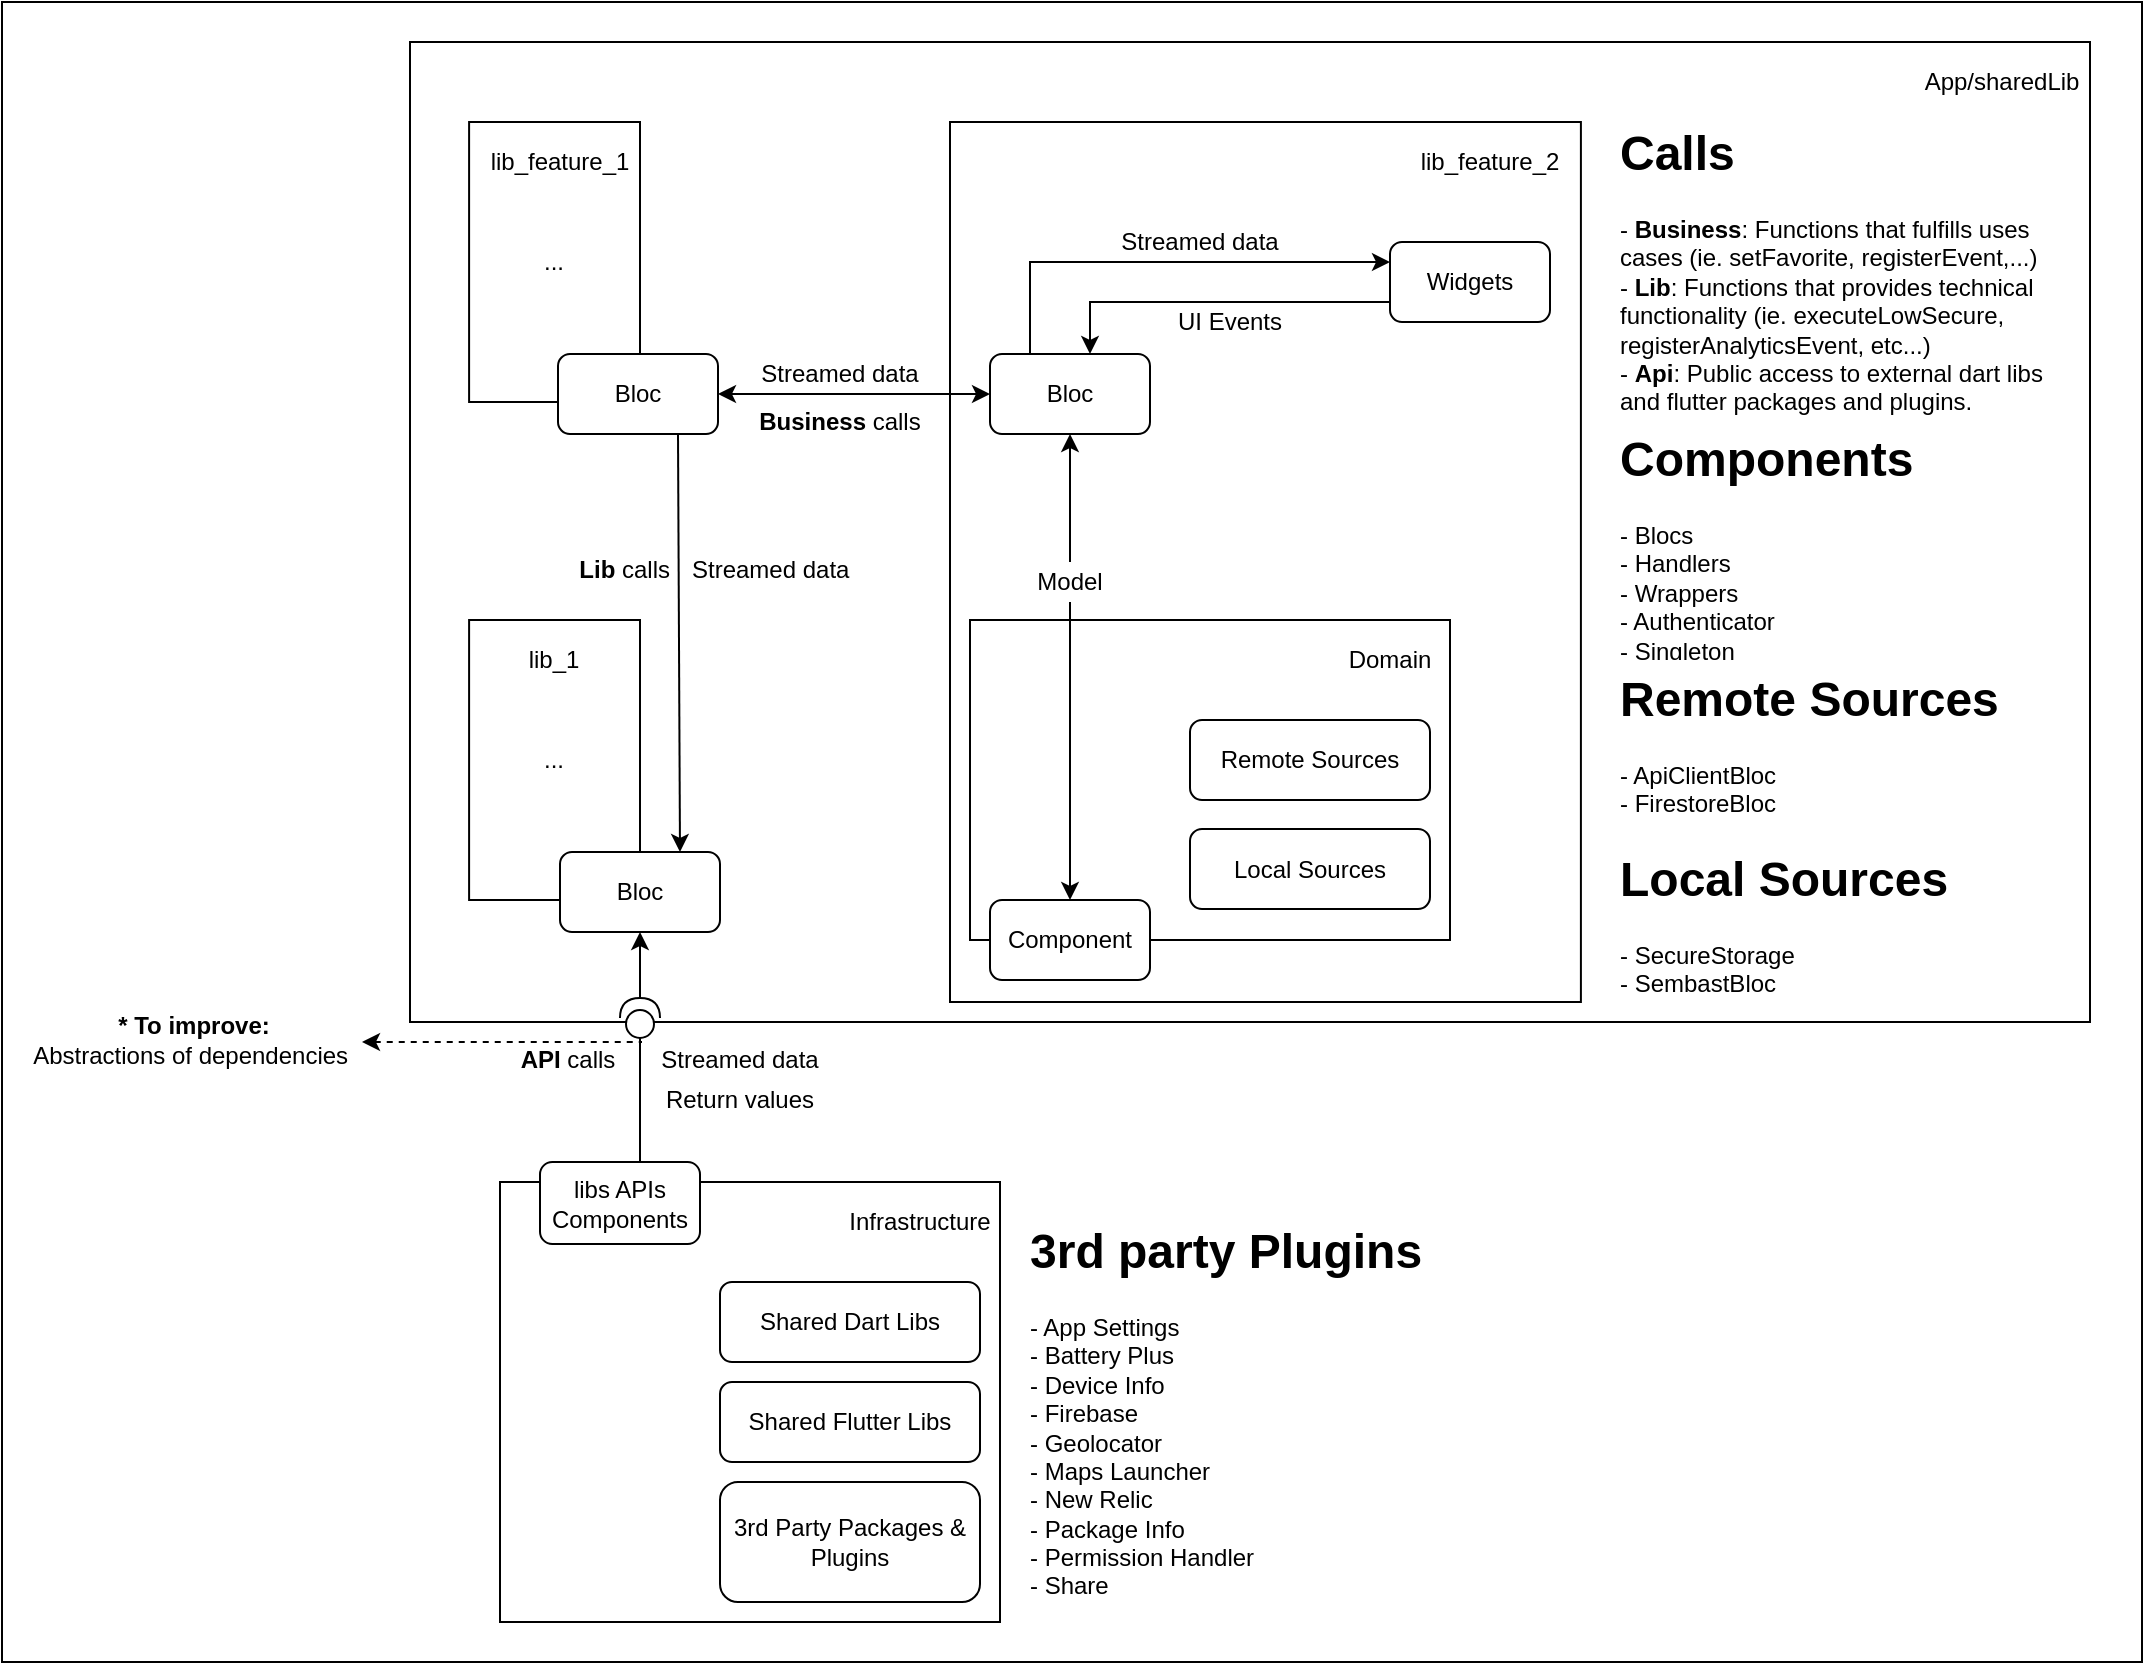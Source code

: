 <mxfile version="14.7.4" type="embed"><diagram id="4-e58gbuPhO6_fKOoZB5" name="Ref Architecture"><mxGraphModel dx="1088" dy="942" grid="1" gridSize="10" guides="1" tooltips="1" connect="1" arrows="1" fold="1" page="1" pageScale="1" pageWidth="850" pageHeight="1100" math="0" shadow="0"><root><mxCell id="0"/><mxCell id="1" parent="0"/><mxCell id="78Erv3dyEURbthFnPAco-1" value="" style="rounded=0;whiteSpace=wrap;html=1;" parent="1" vertex="1"><mxGeometry x="390" y="240" width="230" height="115" as="geometry"/></mxCell><mxCell id="78Erv3dyEURbthFnPAco-2" value="UI" style="text;html=1;strokeColor=none;fillColor=none;align=center;verticalAlign=middle;whiteSpace=wrap;rounded=0;" parent="1" vertex="1"><mxGeometry x="570" y="240" width="60" height="30" as="geometry"/></mxCell><mxCell id="QhRMwRrf64sF-K7vbuwG-1" value="" style="rounded=0;whiteSpace=wrap;html=1;sketch=0;" parent="1" vertex="1"><mxGeometry x="210" y="160" width="1070" height="830" as="geometry"/></mxCell><mxCell id="QhRMwRrf64sF-K7vbuwG-2" value="" style="rounded=0;whiteSpace=wrap;html=1;" parent="1" vertex="1"><mxGeometry x="414" y="180" width="840" height="490" as="geometry"/></mxCell><mxCell id="QhRMwRrf64sF-K7vbuwG-3" value="" style="rounded=0;whiteSpace=wrap;html=1;" parent="1" vertex="1"><mxGeometry x="459" y="750" width="250" height="220" as="geometry"/></mxCell><mxCell id="QhRMwRrf64sF-K7vbuwG-4" value="" style="rounded=0;whiteSpace=wrap;html=1;" parent="1" vertex="1"><mxGeometry x="684" y="220" width="315.45" height="440" as="geometry"/></mxCell><mxCell id="QhRMwRrf64sF-K7vbuwG-5" value="lib_feature_2" style="text;html=1;strokeColor=none;fillColor=none;align=center;verticalAlign=middle;whiteSpace=wrap;rounded=0;" parent="1" vertex="1"><mxGeometry x="934" y="230" width="40" height="20" as="geometry"/></mxCell><mxCell id="QhRMwRrf64sF-K7vbuwG-6" value="Bloc" style="rounded=1;whiteSpace=wrap;html=1;" parent="1" vertex="1"><mxGeometry x="704" y="336" width="80" height="40" as="geometry"/></mxCell><mxCell id="QhRMwRrf64sF-K7vbuwG-7" value="Widgets" style="rounded=1;whiteSpace=wrap;html=1;" parent="1" vertex="1"><mxGeometry x="904" y="280" width="80" height="40" as="geometry"/></mxCell><mxCell id="QhRMwRrf64sF-K7vbuwG-8" value="" style="rounded=0;whiteSpace=wrap;html=1;" parent="1" vertex="1"><mxGeometry x="694" y="469" width="240" height="160" as="geometry"/></mxCell><mxCell id="QhRMwRrf64sF-K7vbuwG-9" value="Domain" style="text;html=1;strokeColor=none;fillColor=none;align=center;verticalAlign=middle;whiteSpace=wrap;rounded=0;" parent="1" vertex="1"><mxGeometry x="884" y="479" width="40" height="20" as="geometry"/></mxCell><mxCell id="QhRMwRrf64sF-K7vbuwG-10" value="Component" style="rounded=1;whiteSpace=wrap;html=1;" parent="1" vertex="1"><mxGeometry x="704" y="609" width="80" height="40" as="geometry"/></mxCell><mxCell id="QhRMwRrf64sF-K7vbuwG-11" value="&lt;h1&gt;Components&lt;/h1&gt;&lt;div&gt;- Blocs&lt;/div&gt;&lt;div&gt;- Handlers&lt;/div&gt;&lt;div&gt;- Wrappers&lt;br&gt;&lt;/div&gt;&lt;div&gt;- Authenticator&lt;/div&gt;&lt;div&gt;- Singleton&lt;/div&gt;" style="text;html=1;strokeColor=none;fillColor=none;spacing=5;spacingTop=-20;whiteSpace=wrap;overflow=hidden;rounded=0;" parent="1" vertex="1"><mxGeometry x="1014" y="369" width="160" height="120" as="geometry"/></mxCell><mxCell id="QhRMwRrf64sF-K7vbuwG-12" value="" style="endArrow=classic;startArrow=none;html=1;exitX=0.25;exitY=0;exitDx=0;exitDy=0;entryX=0;entryY=0.25;entryDx=0;entryDy=0;rounded=0;startFill=0;" parent="1" source="QhRMwRrf64sF-K7vbuwG-6" target="QhRMwRrf64sF-K7vbuwG-7" edge="1"><mxGeometry width="50" height="50" relative="1" as="geometry"><mxPoint x="744" y="480" as="sourcePoint"/><mxPoint x="794" y="430" as="targetPoint"/><Array as="points"><mxPoint x="724" y="290"/></Array></mxGeometry></mxCell><mxCell id="QhRMwRrf64sF-K7vbuwG-13" value="" style="endArrow=classic;html=1;entryX=0.625;entryY=0;entryDx=0;entryDy=0;entryPerimeter=0;exitX=0;exitY=0.75;exitDx=0;exitDy=0;rounded=0;" parent="1" source="QhRMwRrf64sF-K7vbuwG-7" target="QhRMwRrf64sF-K7vbuwG-6" edge="1"><mxGeometry width="50" height="50" relative="1" as="geometry"><mxPoint x="744" y="480" as="sourcePoint"/><mxPoint x="794" y="430" as="targetPoint"/><Array as="points"><mxPoint x="754" y="310"/></Array></mxGeometry></mxCell><mxCell id="QhRMwRrf64sF-K7vbuwG-14" value="UI Events" style="text;html=1;strokeColor=none;fillColor=none;align=center;verticalAlign=middle;whiteSpace=wrap;rounded=0;" parent="1" vertex="1"><mxGeometry x="794" y="310" width="60" height="20" as="geometry"/></mxCell><mxCell id="QhRMwRrf64sF-K7vbuwG-15" value="Streamed data" style="text;html=1;strokeColor=none;fillColor=none;align=center;verticalAlign=middle;whiteSpace=wrap;rounded=0;" parent="1" vertex="1"><mxGeometry x="764" y="270" width="90" height="20" as="geometry"/></mxCell><mxCell id="QhRMwRrf64sF-K7vbuwG-16" value="Model" style="text;html=1;strokeColor=none;fillColor=none;align=center;verticalAlign=middle;whiteSpace=wrap;rounded=0;" parent="1" vertex="1"><mxGeometry x="714" y="440" width="60" height="20" as="geometry"/></mxCell><mxCell id="QhRMwRrf64sF-K7vbuwG-17" value="" style="endArrow=classic;html=1;entryX=0.5;entryY=1;entryDx=0;entryDy=0;" parent="1" target="QhRMwRrf64sF-K7vbuwG-6" edge="1"><mxGeometry width="50" height="50" relative="1" as="geometry"><mxPoint x="744" y="440" as="sourcePoint"/><mxPoint x="804" y="410" as="targetPoint"/></mxGeometry></mxCell><mxCell id="QhRMwRrf64sF-K7vbuwG-18" value="" style="endArrow=classic;html=1;entryX=0.5;entryY=0;entryDx=0;entryDy=0;" parent="1" target="QhRMwRrf64sF-K7vbuwG-10" edge="1"><mxGeometry width="50" height="50" relative="1" as="geometry"><mxPoint x="744" y="460" as="sourcePoint"/><mxPoint x="754" y="379" as="targetPoint"/></mxGeometry></mxCell><mxCell id="QhRMwRrf64sF-K7vbuwG-19" value="Remote Sources" style="rounded=1;whiteSpace=wrap;html=1;" parent="1" vertex="1"><mxGeometry x="804" y="519" width="120" height="40" as="geometry"/></mxCell><mxCell id="QhRMwRrf64sF-K7vbuwG-20" value="Local Sources" style="rounded=1;whiteSpace=wrap;html=1;" parent="1" vertex="1"><mxGeometry x="804" y="573.5" width="120" height="40" as="geometry"/></mxCell><mxCell id="QhRMwRrf64sF-K7vbuwG-21" value="&lt;h1&gt;Remote Sources&lt;/h1&gt;&lt;div&gt;- ApiClientBloc&lt;/div&gt;&lt;div&gt;- FirestoreBloc&lt;/div&gt;" style="text;html=1;strokeColor=none;fillColor=none;spacing=5;spacingTop=-20;whiteSpace=wrap;overflow=hidden;rounded=0;" parent="1" vertex="1"><mxGeometry x="1014" y="489" width="200" height="100" as="geometry"/></mxCell><mxCell id="QhRMwRrf64sF-K7vbuwG-22" value="&lt;h1&gt;Local Sources&lt;/h1&gt;&lt;div&gt;- SecureStorage&lt;/div&gt;&lt;div&gt;- SembastBloc&lt;/div&gt;" style="text;html=1;strokeColor=none;fillColor=none;spacing=5;spacingTop=-20;whiteSpace=wrap;overflow=hidden;rounded=0;" parent="1" vertex="1"><mxGeometry x="1014" y="579" width="200" height="100" as="geometry"/></mxCell><mxCell id="QhRMwRrf64sF-K7vbuwG-23" value="Infrastructure" style="text;html=1;strokeColor=none;fillColor=none;align=center;verticalAlign=middle;whiteSpace=wrap;rounded=0;" parent="1" vertex="1"><mxGeometry x="649" y="760" width="40" height="20" as="geometry"/></mxCell><mxCell id="QhRMwRrf64sF-K7vbuwG-24" value="&lt;h1&gt;3rd party Plugins&lt;/h1&gt;&lt;div&gt;- App Settings&lt;/div&gt;&lt;div&gt;- Battery Plus&lt;/div&gt;&lt;div&gt;- Device Info&lt;/div&gt;&lt;div&gt;- Firebase&lt;br&gt;&lt;/div&gt;&lt;div&gt;- Geolocator&lt;/div&gt;&lt;div&gt;- Maps Launcher&lt;/div&gt;&lt;div&gt;- New Relic&lt;/div&gt;&lt;div&gt;- Package Info&lt;/div&gt;&lt;div&gt;- Permission Handler&lt;/div&gt;&lt;div&gt;- Share&lt;/div&gt;&lt;div&gt;&lt;br&gt;&lt;/div&gt;" style="text;html=1;strokeColor=none;fillColor=none;spacing=5;spacingTop=-20;whiteSpace=wrap;overflow=hidden;rounded=0;" parent="1" vertex="1"><mxGeometry x="719" y="765" width="210" height="210" as="geometry"/></mxCell><mxCell id="QhRMwRrf64sF-K7vbuwG-25" value="libs APIs&lt;br&gt;Components" style="rounded=1;whiteSpace=wrap;html=1;" parent="1" vertex="1"><mxGeometry x="479" y="740" width="80" height="41" as="geometry"/></mxCell><mxCell id="QhRMwRrf64sF-K7vbuwG-26" value="App/sharedLib" style="text;html=1;strokeColor=none;align=center;verticalAlign=middle;whiteSpace=wrap;rounded=0;" parent="1" vertex="1"><mxGeometry x="1190" y="190" width="40" height="20" as="geometry"/></mxCell><mxCell id="QhRMwRrf64sF-K7vbuwG-27" value="" style="rounded=0;whiteSpace=wrap;html=1;" parent="1" vertex="1"><mxGeometry x="443.55" y="220" width="85.45" height="140" as="geometry"/></mxCell><mxCell id="QhRMwRrf64sF-K7vbuwG-28" value="lib_feature_1" style="text;html=1;strokeColor=none;fillColor=none;align=center;verticalAlign=middle;whiteSpace=wrap;rounded=0;" parent="1" vertex="1"><mxGeometry x="459" y="230" width="60" height="20" as="geometry"/></mxCell><mxCell id="QhRMwRrf64sF-K7vbuwG-29" value="Bloc" style="rounded=1;whiteSpace=wrap;html=1;" parent="1" vertex="1"><mxGeometry x="488" y="336" width="80" height="40" as="geometry"/></mxCell><mxCell id="QhRMwRrf64sF-K7vbuwG-30" value="..." style="text;html=1;strokeColor=none;fillColor=none;align=center;verticalAlign=middle;whiteSpace=wrap;rounded=0;" parent="1" vertex="1"><mxGeometry x="456.27" y="280" width="60" height="20" as="geometry"/></mxCell><mxCell id="QhRMwRrf64sF-K7vbuwG-31" value="" style="endArrow=classic;html=1;entryX=0;entryY=0.5;entryDx=0;entryDy=0;exitX=1;exitY=0.5;exitDx=0;exitDy=0;startArrow=classic;startFill=1;" parent="1" source="QhRMwRrf64sF-K7vbuwG-29" target="QhRMwRrf64sF-K7vbuwG-6" edge="1"><mxGeometry width="50" height="50" relative="1" as="geometry"><mxPoint x="684" y="480" as="sourcePoint"/><mxPoint x="734" y="430" as="targetPoint"/></mxGeometry></mxCell><mxCell id="QhRMwRrf64sF-K7vbuwG-32" value="Streamed data" style="text;html=1;strokeColor=none;fillColor=none;align=center;verticalAlign=middle;whiteSpace=wrap;rounded=0;" parent="1" vertex="1"><mxGeometry x="584" y="336" width="90" height="20" as="geometry"/></mxCell><mxCell id="QhRMwRrf64sF-K7vbuwG-33" value="Shared Dart Libs" style="rounded=1;whiteSpace=wrap;html=1;" parent="1" vertex="1"><mxGeometry x="569" y="800" width="130" height="40" as="geometry"/></mxCell><mxCell id="QhRMwRrf64sF-K7vbuwG-34" value="Shared Flutter Libs" style="rounded=1;whiteSpace=wrap;html=1;" parent="1" vertex="1"><mxGeometry x="569" y="850" width="130" height="40" as="geometry"/></mxCell><mxCell id="QhRMwRrf64sF-K7vbuwG-35" value="3rd Party Packages &amp;amp; Plugins" style="rounded=1;whiteSpace=wrap;html=1;" parent="1" vertex="1"><mxGeometry x="569" y="900" width="130" height="60" as="geometry"/></mxCell><mxCell id="QhRMwRrf64sF-K7vbuwG-36" value="" style="rounded=0;whiteSpace=wrap;html=1;" parent="1" vertex="1"><mxGeometry x="443.55" y="469" width="85.45" height="140" as="geometry"/></mxCell><mxCell id="QhRMwRrf64sF-K7vbuwG-37" value="Bloc" style="rounded=1;whiteSpace=wrap;html=1;" parent="1" vertex="1"><mxGeometry x="489" y="585" width="80" height="40" as="geometry"/></mxCell><mxCell id="QhRMwRrf64sF-K7vbuwG-38" value="..." style="text;html=1;strokeColor=none;fillColor=none;align=center;verticalAlign=middle;whiteSpace=wrap;rounded=0;" parent="1" vertex="1"><mxGeometry x="456.27" y="529" width="60" height="20" as="geometry"/></mxCell><mxCell id="QhRMwRrf64sF-K7vbuwG-39" value="lib_1" style="text;html=1;strokeColor=none;fillColor=none;align=center;verticalAlign=middle;whiteSpace=wrap;rounded=0;" parent="1" vertex="1"><mxGeometry x="456.27" y="479" width="60" height="20" as="geometry"/></mxCell><mxCell id="QhRMwRrf64sF-K7vbuwG-40" value="" style="endArrow=none;html=1;entryX=0.625;entryY=0;entryDx=0;entryDy=0;rounded=0;startArrow=none;startFill=1;endFill=0;entryPerimeter=0;" parent="1" source="QhRMwRrf64sF-K7vbuwG-51" target="QhRMwRrf64sF-K7vbuwG-25" edge="1"><mxGeometry width="50" height="50" relative="1" as="geometry"><mxPoint x="529" y="625" as="sourcePoint"/><mxPoint x="579" y="575" as="targetPoint"/><Array as="points"><mxPoint x="529" y="709"/></Array></mxGeometry></mxCell><mxCell id="QhRMwRrf64sF-K7vbuwG-41" value="Streamed data" style="text;html=1;strokeColor=none;fillColor=none;align=center;verticalAlign=middle;whiteSpace=wrap;rounded=0;" parent="1" vertex="1"><mxGeometry x="534" y="679" width="90" height="20" as="geometry"/></mxCell><mxCell id="QhRMwRrf64sF-K7vbuwG-42" value="&lt;b&gt;API&lt;/b&gt; calls" style="text;html=1;strokeColor=none;fillColor=none;align=center;verticalAlign=middle;whiteSpace=wrap;rounded=0;" parent="1" vertex="1"><mxGeometry x="448" y="679" width="90" height="20" as="geometry"/></mxCell><mxCell id="QhRMwRrf64sF-K7vbuwG-43" value="&lt;b&gt;Business&lt;/b&gt; calls" style="text;html=1;strokeColor=none;fillColor=none;align=center;verticalAlign=middle;whiteSpace=wrap;rounded=0;" parent="1" vertex="1"><mxGeometry x="579" y="360" width="100" height="20" as="geometry"/></mxCell><mxCell id="QhRMwRrf64sF-K7vbuwG-44" value="" style="endArrow=none;startArrow=classic;html=1;entryX=0.75;entryY=1;entryDx=0;entryDy=0;exitX=0.75;exitY=0;exitDx=0;exitDy=0;endFill=0;" parent="1" source="QhRMwRrf64sF-K7vbuwG-37" target="QhRMwRrf64sF-K7vbuwG-29" edge="1"><mxGeometry width="50" height="50" relative="1" as="geometry"><mxPoint x="784" y="570" as="sourcePoint"/><mxPoint x="834" y="520" as="targetPoint"/></mxGeometry></mxCell><mxCell id="QhRMwRrf64sF-K7vbuwG-45" value="Streamed data&lt;br&gt;" style="text;html=1;strokeColor=none;fillColor=none;align=left;verticalAlign=middle;whiteSpace=wrap;rounded=0;" parent="1" vertex="1"><mxGeometry x="553" y="419" width="90" height="50" as="geometry"/></mxCell><mxCell id="QhRMwRrf64sF-K7vbuwG-46" value="&lt;h1&gt;Calls&lt;/h1&gt;&lt;div&gt;- &lt;b&gt;Business&lt;/b&gt;: Functions that fulfills uses cases (ie. setFavorite, registerEvent,...)&lt;/div&gt;&lt;div&gt;- &lt;b&gt;Lib&lt;/b&gt;: Functions that provides technical functionality (ie. executeLowSecure, registerAnalyticsEvent, etc...)&lt;/div&gt;&lt;div&gt;- &lt;b&gt;Api&lt;/b&gt;: Public access to external dart libs and flutter packages and plugins.&lt;/div&gt;" style="text;html=1;strokeColor=none;fillColor=none;spacing=5;spacingTop=-20;whiteSpace=wrap;overflow=hidden;rounded=0;" parent="1" vertex="1"><mxGeometry x="1014" y="216" width="230" height="174" as="geometry"/></mxCell><mxCell id="QhRMwRrf64sF-K7vbuwG-47" value="&lt;b&gt;Lib&lt;/b&gt; calls" style="text;html=1;strokeColor=none;fillColor=none;align=right;verticalAlign=middle;whiteSpace=wrap;rounded=0;" parent="1" vertex="1"><mxGeometry x="456.27" y="419" width="90" height="50" as="geometry"/></mxCell><mxCell id="QhRMwRrf64sF-K7vbuwG-48" value="Return values" style="text;html=1;strokeColor=none;fillColor=none;align=center;verticalAlign=middle;whiteSpace=wrap;rounded=0;" parent="1" vertex="1"><mxGeometry x="534" y="699" width="90" height="20" as="geometry"/></mxCell><mxCell id="QhRMwRrf64sF-K7vbuwG-49" value="&lt;b&gt;* To improve: &lt;br&gt;&lt;/b&gt;Abstractions of dependencies&amp;nbsp;" style="text;html=1;strokeColor=none;fillColor=none;align=center;verticalAlign=middle;whiteSpace=wrap;rounded=0;" parent="1" vertex="1"><mxGeometry x="220" y="658" width="172" height="41" as="geometry"/></mxCell><mxCell id="QhRMwRrf64sF-K7vbuwG-50" value="" style="endArrow=none;dashed=1;html=1;startArrow=classic;startFill=1;" parent="1" edge="1"><mxGeometry width="50" height="50" relative="1" as="geometry"><mxPoint x="390" y="680" as="sourcePoint"/><mxPoint x="530" y="680" as="targetPoint"/></mxGeometry></mxCell><mxCell id="QhRMwRrf64sF-K7vbuwG-51" value="" style="shape=providedRequiredInterface;html=1;verticalLabelPosition=bottom;rotation=-90;" parent="1" vertex="1"><mxGeometry x="519" y="658" width="20" height="20" as="geometry"/></mxCell><mxCell id="QhRMwRrf64sF-K7vbuwG-52" value="" style="endArrow=none;html=1;entryX=1;entryY=0.5;entryDx=0;entryDy=0;rounded=0;startArrow=classic;startFill=1;endFill=0;entryPerimeter=0;" parent="1" target="QhRMwRrf64sF-K7vbuwG-51" edge="1"><mxGeometry width="50" height="50" relative="1" as="geometry"><mxPoint x="529" y="625" as="sourcePoint"/><mxPoint x="529" y="740" as="targetPoint"/><Array as="points"/></mxGeometry></mxCell></root></mxGraphModel></diagram></mxfile>
